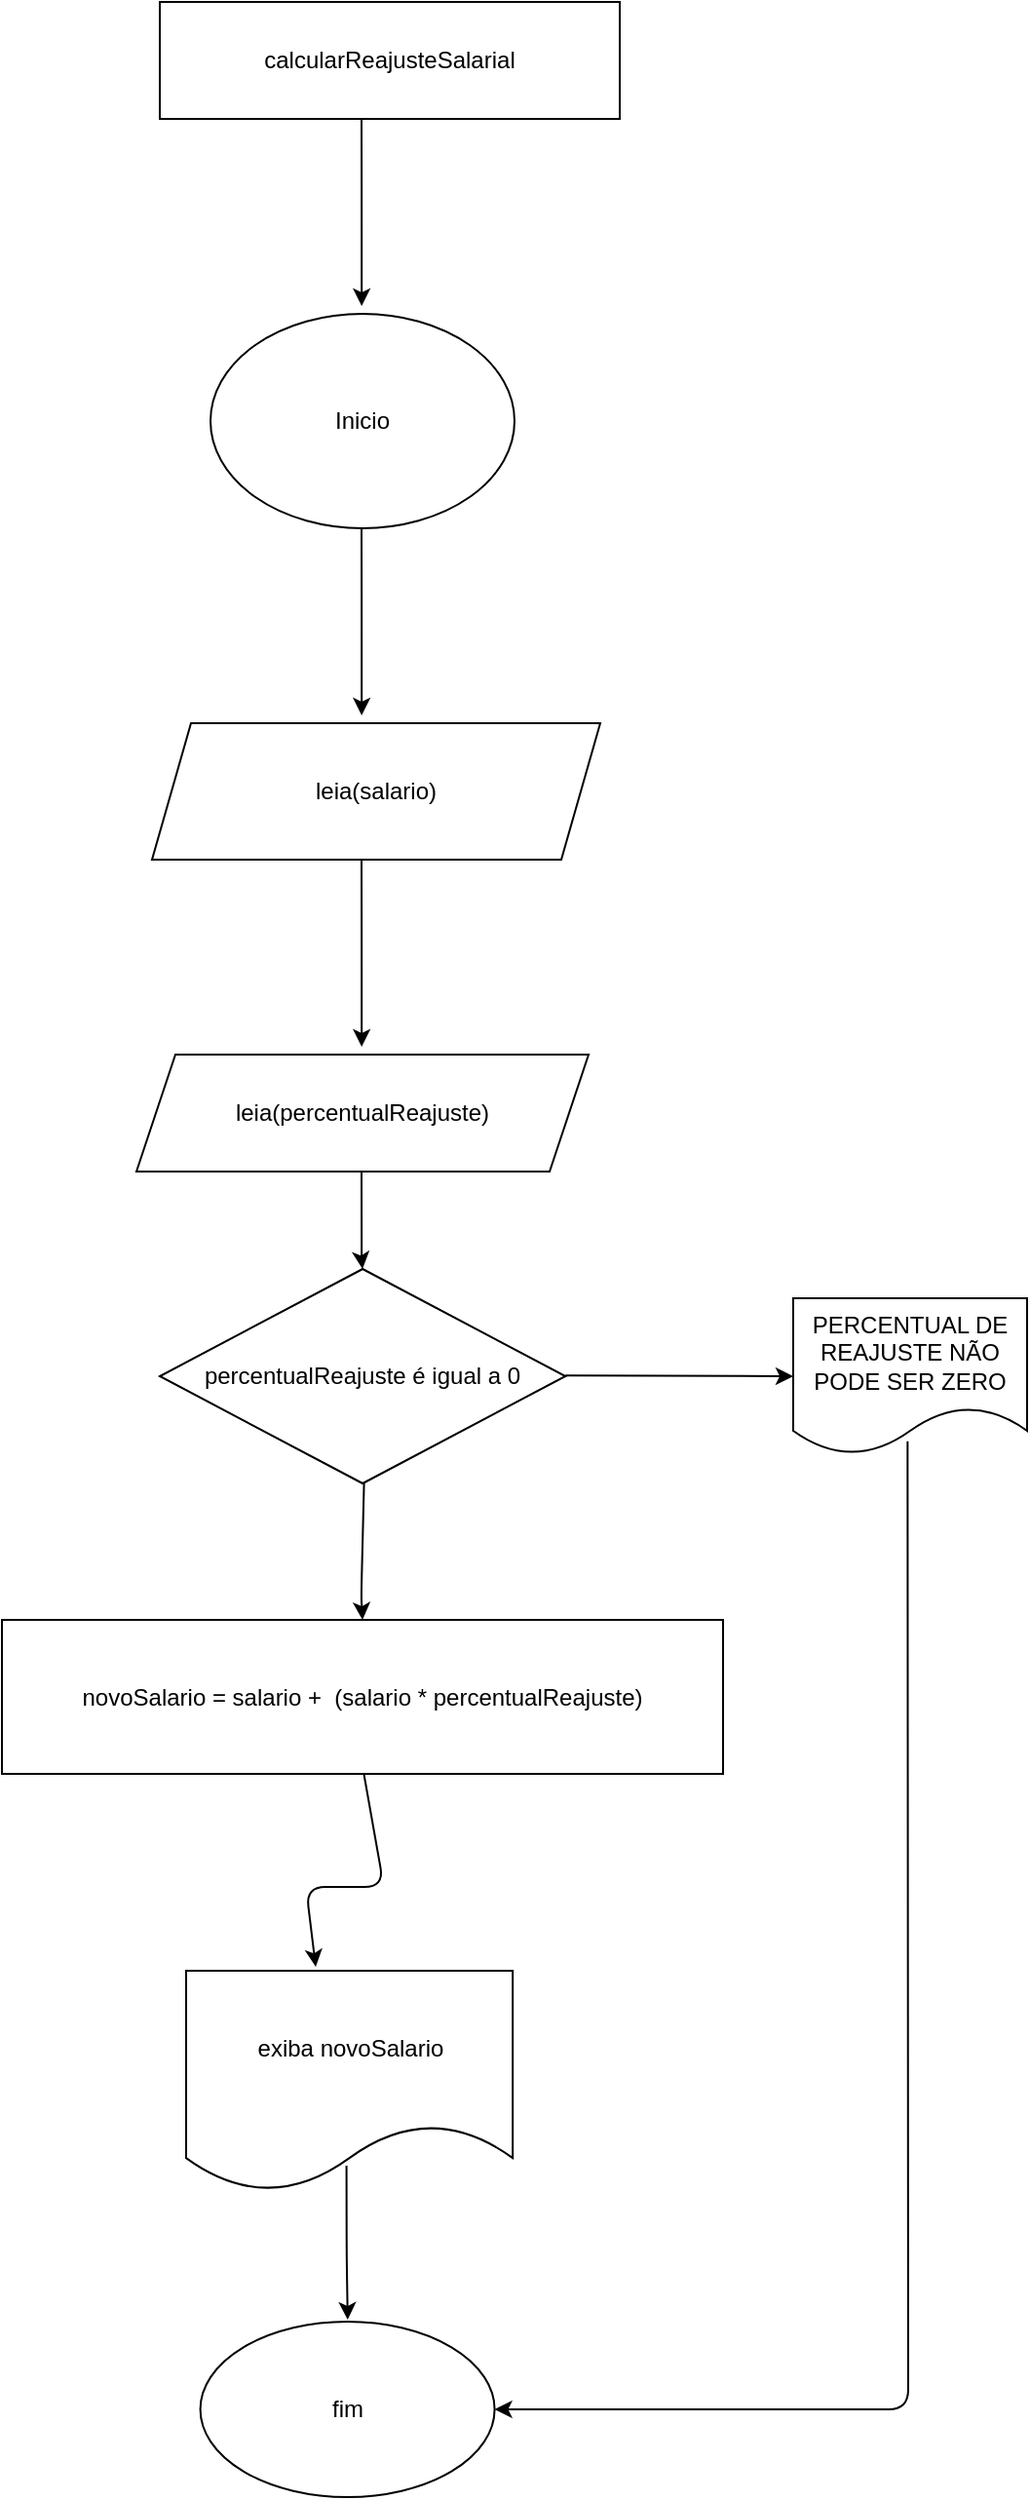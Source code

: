 <mxfile version="13.6.2" type="github"><diagram id="WL_wOW1GKsbcuTWeRa8g" name="Page-1"><mxGraphModel dx="1036" dy="462" grid="1" gridSize="10" guides="1" tooltips="1" connect="1" arrows="1" fold="1" page="1" pageScale="1" pageWidth="827" pageHeight="1169" math="0" shadow="0"><root><mxCell id="0"/><mxCell id="1" parent="0"/><mxCell id="5ma3Dr6nbWbx5Xfkrhcw-2" value="calcularReajusteSalarial" style="rounded=0;whiteSpace=wrap;html=1;" parent="1" vertex="1"><mxGeometry x="185" y="60" width="236" height="60" as="geometry"/></mxCell><mxCell id="5ma3Dr6nbWbx5Xfkrhcw-6" value="Inicio" style="ellipse;whiteSpace=wrap;html=1;" parent="1" vertex="1"><mxGeometry x="211" y="220" width="156" height="110" as="geometry"/></mxCell><mxCell id="5ma3Dr6nbWbx5Xfkrhcw-7" value="leia(salario)" style="shape=parallelogram;perimeter=parallelogramPerimeter;whiteSpace=wrap;html=1;fixedSize=1;" parent="1" vertex="1"><mxGeometry x="181" y="430" width="230" height="70" as="geometry"/></mxCell><mxCell id="5ma3Dr6nbWbx5Xfkrhcw-8" value="" style="endArrow=classic;html=1;exitX=0.47;exitY=1.067;exitDx=0;exitDy=0;exitPerimeter=0;" parent="1" edge="1"><mxGeometry width="50" height="50" relative="1" as="geometry"><mxPoint x="288.5" y="330" as="sourcePoint"/><mxPoint x="288.58" y="425.98" as="targetPoint"/><Array as="points"><mxPoint x="288.58" y="375.98"/></Array></mxGeometry></mxCell><mxCell id="5ma3Dr6nbWbx5Xfkrhcw-9" value="" style="endArrow=classic;html=1;exitX=0.47;exitY=1.067;exitDx=0;exitDy=0;exitPerimeter=0;" parent="1" edge="1"><mxGeometry width="50" height="50" relative="1" as="geometry"><mxPoint x="288.5" y="500" as="sourcePoint"/><mxPoint x="288.58" y="595.98" as="targetPoint"/><Array as="points"><mxPoint x="288.58" y="545.98"/></Array></mxGeometry></mxCell><mxCell id="5ma3Dr6nbWbx5Xfkrhcw-10" value="leia(percentualReajuste)" style="shape=parallelogram;perimeter=parallelogramPerimeter;whiteSpace=wrap;html=1;fixedSize=1;" parent="1" vertex="1"><mxGeometry x="173" y="600" width="232" height="60" as="geometry"/></mxCell><mxCell id="5ma3Dr6nbWbx5Xfkrhcw-11" value="" style="endArrow=classic;html=1;exitX=0.47;exitY=1.067;exitDx=0;exitDy=0;exitPerimeter=0;" parent="1" edge="1"><mxGeometry width="50" height="50" relative="1" as="geometry"><mxPoint x="288.5" y="120" as="sourcePoint"/><mxPoint x="288.58" y="215.98" as="targetPoint"/><Array as="points"><mxPoint x="288.58" y="165.98"/></Array></mxGeometry></mxCell><mxCell id="5ma3Dr6nbWbx5Xfkrhcw-12" value="" style="endArrow=classic;html=1;exitX=0.47;exitY=1.067;exitDx=0;exitDy=0;exitPerimeter=0;" parent="1" edge="1"><mxGeometry width="50" height="50" relative="1" as="geometry"><mxPoint x="288.5" y="660" as="sourcePoint"/><mxPoint x="289" y="710" as="targetPoint"/><Array as="points"><mxPoint x="288.58" y="705.98"/></Array></mxGeometry></mxCell><mxCell id="5ma3Dr6nbWbx5Xfkrhcw-13" value="novoSalario = salario +&amp;nbsp; (salario * percentualReajuste)" style="rounded=0;whiteSpace=wrap;html=1;" parent="1" vertex="1"><mxGeometry x="104" y="890" width="370" height="79" as="geometry"/></mxCell><mxCell id="5ma3Dr6nbWbx5Xfkrhcw-15" value="exiba novoSalario" style="shape=document;whiteSpace=wrap;html=1;boundedLbl=1;" parent="1" vertex="1"><mxGeometry x="198.5" y="1070" width="167.58" height="113.02" as="geometry"/></mxCell><mxCell id="5ma3Dr6nbWbx5Xfkrhcw-16" value="" style="endArrow=classic;html=1;exitX=0.47;exitY=1.067;exitDx=0;exitDy=0;exitPerimeter=0;" parent="1" edge="1"><mxGeometry width="50" height="50" relative="1" as="geometry"><mxPoint x="280.79" y="1170" as="sourcePoint"/><mxPoint x="281.394" y="1249" as="targetPoint"/><Array as="points"><mxPoint x="280.87" y="1215.98"/></Array></mxGeometry></mxCell><mxCell id="5ma3Dr6nbWbx5Xfkrhcw-17" value="fim" style="ellipse;whiteSpace=wrap;html=1;" parent="1" vertex="1"><mxGeometry x="205.79" y="1250" width="151" height="90" as="geometry"/></mxCell><mxCell id="5ma3Dr6nbWbx5Xfkrhcw-33" value="percentualReajuste é igual a 0" style="rhombus;whiteSpace=wrap;html=1;" parent="1" vertex="1"><mxGeometry x="185" y="710" width="208.15" height="110" as="geometry"/></mxCell><mxCell id="5ma3Dr6nbWbx5Xfkrhcw-34" value="" style="endArrow=classic;html=1;" parent="1" edge="1"><mxGeometry width="50" height="50" relative="1" as="geometry"><mxPoint x="393.15" y="764.58" as="sourcePoint"/><mxPoint x="510" y="765" as="targetPoint"/></mxGeometry></mxCell><mxCell id="5ma3Dr6nbWbx5Xfkrhcw-35" value="PERCENTUAL DE REAJUSTE NÃO PODE SER ZERO" style="shape=document;whiteSpace=wrap;html=1;boundedLbl=1;" parent="1" vertex="1"><mxGeometry x="510" y="725" width="120" height="80" as="geometry"/></mxCell><mxCell id="5ma3Dr6nbWbx5Xfkrhcw-36" value="" style="endArrow=classic;html=1;exitX=0.5;exitY=1;exitDx=0;exitDy=0;" parent="1" edge="1"><mxGeometry width="50" height="50" relative="1" as="geometry"><mxPoint x="289.79" y="820" as="sourcePoint"/><mxPoint x="289" y="890" as="targetPoint"/><Array as="points"><mxPoint x="288.37" y="877.98"/></Array></mxGeometry></mxCell><mxCell id="5ma3Dr6nbWbx5Xfkrhcw-37" value="" style="endArrow=classic;html=1;exitX=0.5;exitY=1;exitDx=0;exitDy=0;" parent="1" edge="1"><mxGeometry width="50" height="50" relative="1" as="geometry"><mxPoint x="289.71" y="969" as="sourcePoint"/><mxPoint x="265" y="1068" as="targetPoint"/><Array as="points"><mxPoint x="300" y="1027"/><mxPoint x="260" y="1027"/></Array></mxGeometry></mxCell><mxCell id="5ma3Dr6nbWbx5Xfkrhcw-38" value="" style="endArrow=classic;html=1;exitX=0.489;exitY=0.917;exitDx=0;exitDy=0;exitPerimeter=0;entryX=1;entryY=0.5;entryDx=0;entryDy=0;" parent="1" source="5ma3Dr6nbWbx5Xfkrhcw-35" target="5ma3Dr6nbWbx5Xfkrhcw-17" edge="1"><mxGeometry width="50" height="50" relative="1" as="geometry"><mxPoint x="550" y="1050" as="sourcePoint"/><mxPoint x="569" y="1291.667" as="targetPoint"/><Array as="points"><mxPoint x="569" y="1295"/></Array></mxGeometry></mxCell></root></mxGraphModel></diagram></mxfile>